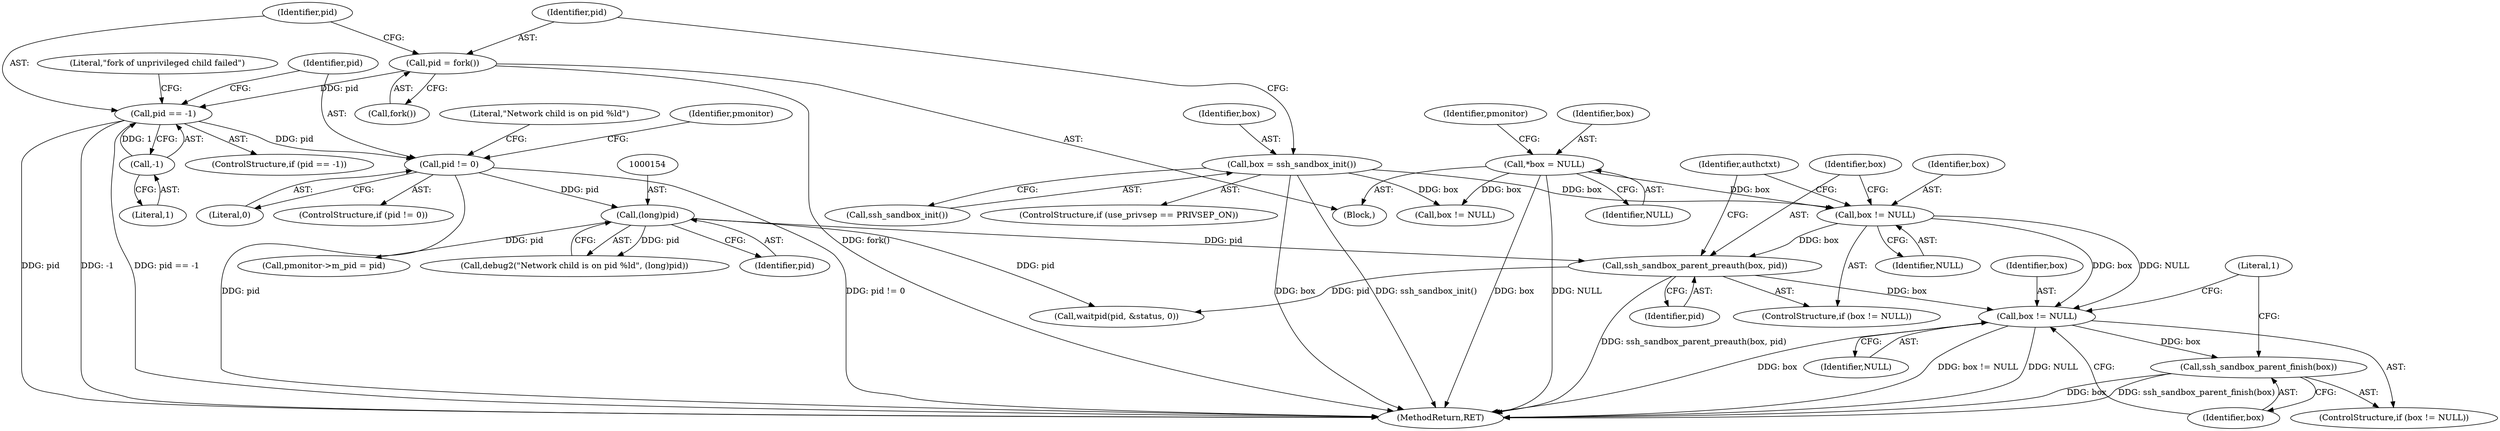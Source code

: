 digraph "0_src_3095060f479b86288e31c79ecbc5131a66bcd2f9_11@pointer" {
"1000251" [label="(Call,box != NULL)"];
"1000185" [label="(Call,ssh_sandbox_parent_preauth(box, pid))"];
"1000182" [label="(Call,box != NULL)"];
"1000113" [label="(Call,*box = NULL)"];
"1000131" [label="(Call,box = ssh_sandbox_init())"];
"1000153" [label="(Call,(long)pid)"];
"1000147" [label="(Call,pid != 0)"];
"1000138" [label="(Call,pid == -1)"];
"1000134" [label="(Call,pid = fork())"];
"1000140" [label="(Call,-1)"];
"1000254" [label="(Call,ssh_sandbox_parent_finish(box))"];
"1000146" [label="(ControlStructure,if (pid != 0))"];
"1000250" [label="(ControlStructure,if (box != NULL))"];
"1000181" [label="(ControlStructure,if (box != NULL))"];
"1000139" [label="(Identifier,pid)"];
"1000115" [label="(Identifier,NULL)"];
"1000127" [label="(ControlStructure,if (use_privsep == PRIVSEP_ON))"];
"1000136" [label="(Call,fork())"];
"1000186" [label="(Identifier,box)"];
"1000138" [label="(Call,pid == -1)"];
"1000114" [label="(Identifier,box)"];
"1000113" [label="(Call,*box = NULL)"];
"1000155" [label="(Identifier,pid)"];
"1000156" [label="(Call,pmonitor->m_pid = pid)"];
"1000137" [label="(ControlStructure,if (pid == -1))"];
"1000135" [label="(Identifier,pid)"];
"1000255" [label="(Identifier,box)"];
"1000187" [label="(Identifier,pid)"];
"1000149" [label="(Literal,0)"];
"1000283" [label="(MethodReturn,RET)"];
"1000141" [label="(Literal,1)"];
"1000182" [label="(Call,box != NULL)"];
"1000262" [label="(Identifier,pmonitor)"];
"1000131" [label="(Call,box = ssh_sandbox_init())"];
"1000257" [label="(Literal,1)"];
"1000251" [label="(Call,box != NULL)"];
"1000148" [label="(Identifier,pid)"];
"1000117" [label="(Identifier,pmonitor)"];
"1000276" [label="(Call,box != NULL)"];
"1000152" [label="(Literal,\"Network child is on pid %ld\")"];
"1000153" [label="(Call,(long)pid)"];
"1000253" [label="(Identifier,NULL)"];
"1000147" [label="(Call,pid != 0)"];
"1000189" [label="(Identifier,authctxt)"];
"1000151" [label="(Call,debug2(\"Network child is on pid %ld\", (long)pid))"];
"1000195" [label="(Call,waitpid(pid, &status, 0))"];
"1000132" [label="(Identifier,box)"];
"1000140" [label="(Call,-1)"];
"1000134" [label="(Call,pid = fork())"];
"1000185" [label="(Call,ssh_sandbox_parent_preauth(box, pid))"];
"1000183" [label="(Identifier,box)"];
"1000108" [label="(Block,)"];
"1000133" [label="(Call,ssh_sandbox_init())"];
"1000252" [label="(Identifier,box)"];
"1000254" [label="(Call,ssh_sandbox_parent_finish(box))"];
"1000184" [label="(Identifier,NULL)"];
"1000144" [label="(Literal,\"fork of unprivileged child failed\")"];
"1000251" -> "1000250"  [label="AST: "];
"1000251" -> "1000253"  [label="CFG: "];
"1000252" -> "1000251"  [label="AST: "];
"1000253" -> "1000251"  [label="AST: "];
"1000255" -> "1000251"  [label="CFG: "];
"1000257" -> "1000251"  [label="CFG: "];
"1000251" -> "1000283"  [label="DDG: box != NULL"];
"1000251" -> "1000283"  [label="DDG: NULL"];
"1000251" -> "1000283"  [label="DDG: box"];
"1000185" -> "1000251"  [label="DDG: box"];
"1000182" -> "1000251"  [label="DDG: box"];
"1000182" -> "1000251"  [label="DDG: NULL"];
"1000251" -> "1000254"  [label="DDG: box"];
"1000185" -> "1000181"  [label="AST: "];
"1000185" -> "1000187"  [label="CFG: "];
"1000186" -> "1000185"  [label="AST: "];
"1000187" -> "1000185"  [label="AST: "];
"1000189" -> "1000185"  [label="CFG: "];
"1000185" -> "1000283"  [label="DDG: ssh_sandbox_parent_preauth(box, pid)"];
"1000182" -> "1000185"  [label="DDG: box"];
"1000153" -> "1000185"  [label="DDG: pid"];
"1000185" -> "1000195"  [label="DDG: pid"];
"1000182" -> "1000181"  [label="AST: "];
"1000182" -> "1000184"  [label="CFG: "];
"1000183" -> "1000182"  [label="AST: "];
"1000184" -> "1000182"  [label="AST: "];
"1000186" -> "1000182"  [label="CFG: "];
"1000189" -> "1000182"  [label="CFG: "];
"1000113" -> "1000182"  [label="DDG: box"];
"1000131" -> "1000182"  [label="DDG: box"];
"1000113" -> "1000108"  [label="AST: "];
"1000113" -> "1000115"  [label="CFG: "];
"1000114" -> "1000113"  [label="AST: "];
"1000115" -> "1000113"  [label="AST: "];
"1000117" -> "1000113"  [label="CFG: "];
"1000113" -> "1000283"  [label="DDG: box"];
"1000113" -> "1000283"  [label="DDG: NULL"];
"1000113" -> "1000276"  [label="DDG: box"];
"1000131" -> "1000127"  [label="AST: "];
"1000131" -> "1000133"  [label="CFG: "];
"1000132" -> "1000131"  [label="AST: "];
"1000133" -> "1000131"  [label="AST: "];
"1000135" -> "1000131"  [label="CFG: "];
"1000131" -> "1000283"  [label="DDG: box"];
"1000131" -> "1000283"  [label="DDG: ssh_sandbox_init()"];
"1000131" -> "1000276"  [label="DDG: box"];
"1000153" -> "1000151"  [label="AST: "];
"1000153" -> "1000155"  [label="CFG: "];
"1000154" -> "1000153"  [label="AST: "];
"1000155" -> "1000153"  [label="AST: "];
"1000151" -> "1000153"  [label="CFG: "];
"1000153" -> "1000151"  [label="DDG: pid"];
"1000147" -> "1000153"  [label="DDG: pid"];
"1000153" -> "1000156"  [label="DDG: pid"];
"1000153" -> "1000195"  [label="DDG: pid"];
"1000147" -> "1000146"  [label="AST: "];
"1000147" -> "1000149"  [label="CFG: "];
"1000148" -> "1000147"  [label="AST: "];
"1000149" -> "1000147"  [label="AST: "];
"1000152" -> "1000147"  [label="CFG: "];
"1000262" -> "1000147"  [label="CFG: "];
"1000147" -> "1000283"  [label="DDG: pid"];
"1000147" -> "1000283"  [label="DDG: pid != 0"];
"1000138" -> "1000147"  [label="DDG: pid"];
"1000138" -> "1000137"  [label="AST: "];
"1000138" -> "1000140"  [label="CFG: "];
"1000139" -> "1000138"  [label="AST: "];
"1000140" -> "1000138"  [label="AST: "];
"1000144" -> "1000138"  [label="CFG: "];
"1000148" -> "1000138"  [label="CFG: "];
"1000138" -> "1000283"  [label="DDG: pid"];
"1000138" -> "1000283"  [label="DDG: -1"];
"1000138" -> "1000283"  [label="DDG: pid == -1"];
"1000134" -> "1000138"  [label="DDG: pid"];
"1000140" -> "1000138"  [label="DDG: 1"];
"1000134" -> "1000108"  [label="AST: "];
"1000134" -> "1000136"  [label="CFG: "];
"1000135" -> "1000134"  [label="AST: "];
"1000136" -> "1000134"  [label="AST: "];
"1000139" -> "1000134"  [label="CFG: "];
"1000134" -> "1000283"  [label="DDG: fork()"];
"1000140" -> "1000141"  [label="CFG: "];
"1000141" -> "1000140"  [label="AST: "];
"1000254" -> "1000250"  [label="AST: "];
"1000254" -> "1000255"  [label="CFG: "];
"1000255" -> "1000254"  [label="AST: "];
"1000257" -> "1000254"  [label="CFG: "];
"1000254" -> "1000283"  [label="DDG: box"];
"1000254" -> "1000283"  [label="DDG: ssh_sandbox_parent_finish(box)"];
}
